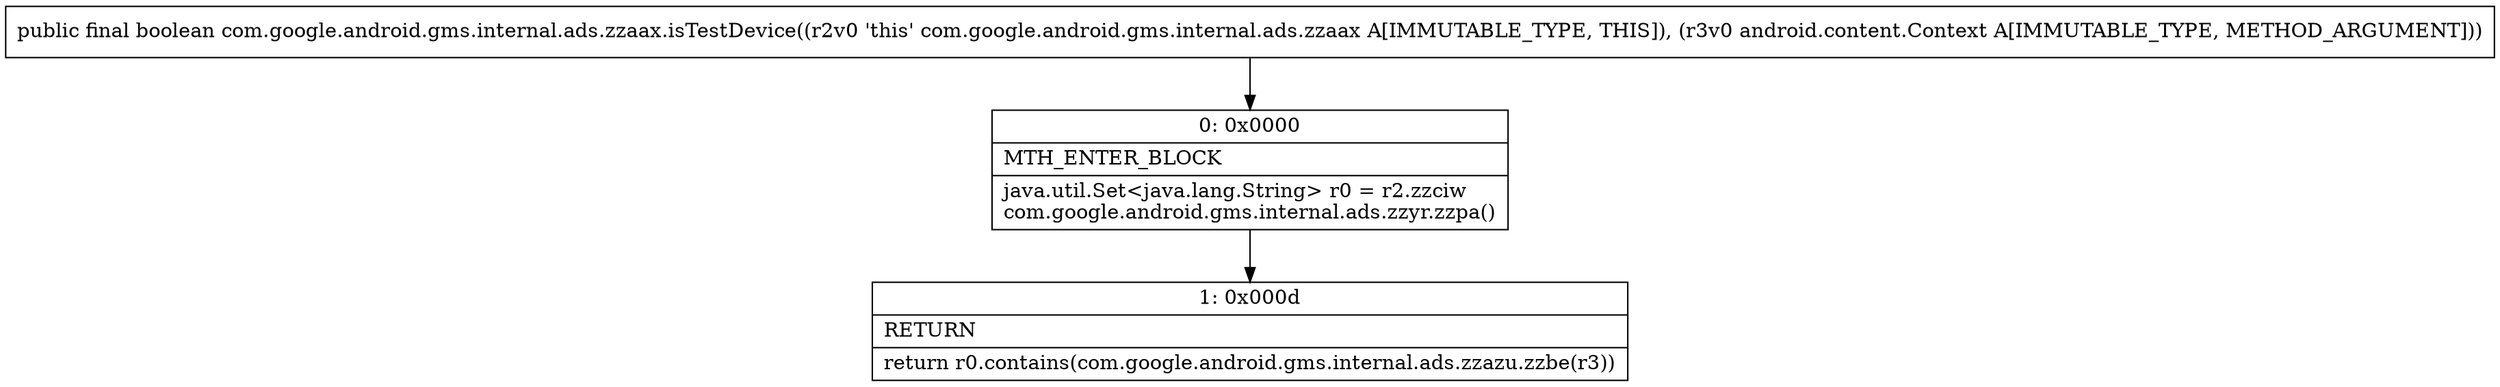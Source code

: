 digraph "CFG forcom.google.android.gms.internal.ads.zzaax.isTestDevice(Landroid\/content\/Context;)Z" {
Node_0 [shape=record,label="{0\:\ 0x0000|MTH_ENTER_BLOCK\l|java.util.Set\<java.lang.String\> r0 = r2.zzciw\lcom.google.android.gms.internal.ads.zzyr.zzpa()\l}"];
Node_1 [shape=record,label="{1\:\ 0x000d|RETURN\l|return r0.contains(com.google.android.gms.internal.ads.zzazu.zzbe(r3))\l}"];
MethodNode[shape=record,label="{public final boolean com.google.android.gms.internal.ads.zzaax.isTestDevice((r2v0 'this' com.google.android.gms.internal.ads.zzaax A[IMMUTABLE_TYPE, THIS]), (r3v0 android.content.Context A[IMMUTABLE_TYPE, METHOD_ARGUMENT])) }"];
MethodNode -> Node_0;
Node_0 -> Node_1;
}

